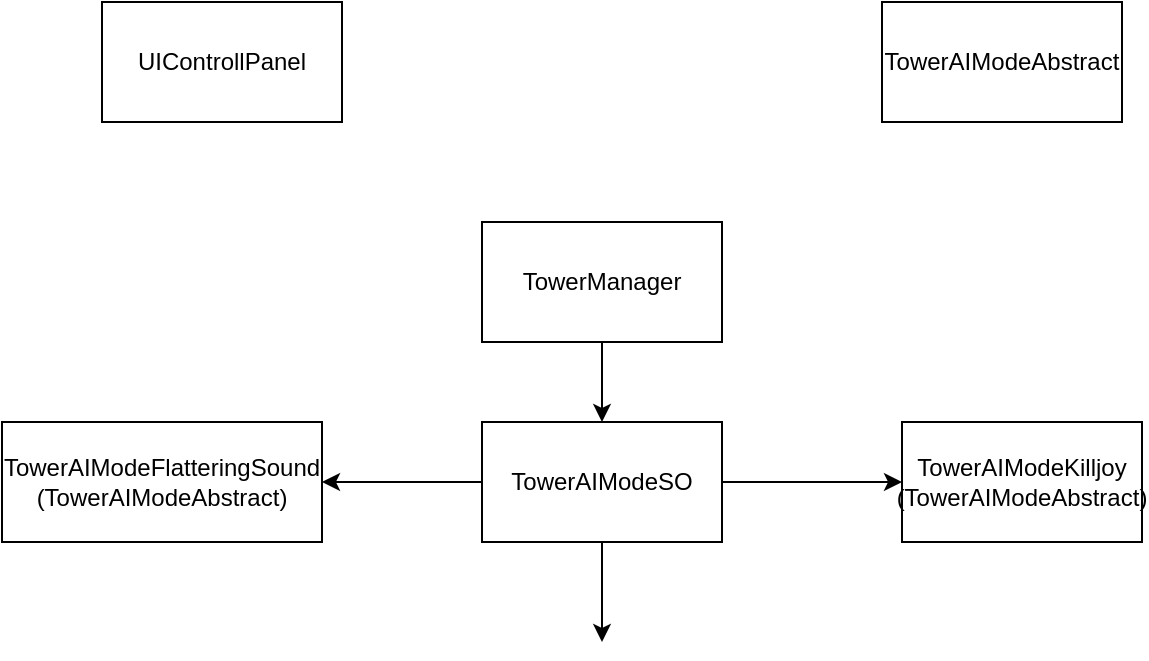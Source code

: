 <mxfile version="21.7.1" type="device">
  <diagram name="Page-1" id="cmq1UPrQhz5zJwo1KUap">
    <mxGraphModel dx="1087" dy="530" grid="1" gridSize="10" guides="1" tooltips="1" connect="1" arrows="1" fold="1" page="1" pageScale="1" pageWidth="850" pageHeight="1100" math="0" shadow="0">
      <root>
        <mxCell id="0" />
        <mxCell id="1" parent="0" />
        <mxCell id="zXElZDvhpllFaACzilFS-4" style="edgeStyle=orthogonalEdgeStyle;rounded=0;orthogonalLoop=1;jettySize=auto;html=1;" edge="1" parent="1" source="zXElZDvhpllFaACzilFS-11">
          <mxGeometry relative="1" as="geometry">
            <mxPoint x="360.0" y="570" as="targetPoint" />
          </mxGeometry>
        </mxCell>
        <mxCell id="zXElZDvhpllFaACzilFS-1" value="TowerManager" style="rounded=0;whiteSpace=wrap;html=1;" vertex="1" parent="1">
          <mxGeometry x="300" y="360" width="120" height="60" as="geometry" />
        </mxCell>
        <mxCell id="zXElZDvhpllFaACzilFS-5" value="" style="endArrow=classic;html=1;rounded=0;entryX=0;entryY=0.5;entryDx=0;entryDy=0;" edge="1" parent="1" target="zXElZDvhpllFaACzilFS-7">
          <mxGeometry width="50" height="50" relative="1" as="geometry">
            <mxPoint x="360" y="490" as="sourcePoint" />
            <mxPoint x="480" y="490" as="targetPoint" />
          </mxGeometry>
        </mxCell>
        <mxCell id="zXElZDvhpllFaACzilFS-6" value="" style="endArrow=classic;html=1;rounded=0;entryX=1;entryY=0.5;entryDx=0;entryDy=0;" edge="1" parent="1" target="zXElZDvhpllFaACzilFS-8">
          <mxGeometry width="50" height="50" relative="1" as="geometry">
            <mxPoint x="360" y="490" as="sourcePoint" />
            <mxPoint x="300" y="490" as="targetPoint" />
          </mxGeometry>
        </mxCell>
        <mxCell id="zXElZDvhpllFaACzilFS-7" value="TowerAIModeKilljoy&lt;br&gt;(TowerAIModeAbstract)" style="rounded=0;whiteSpace=wrap;html=1;" vertex="1" parent="1">
          <mxGeometry x="510" y="460" width="120" height="60" as="geometry" />
        </mxCell>
        <mxCell id="zXElZDvhpllFaACzilFS-8" value="TowerAIModeFlatteringSound&lt;br&gt;(TowerAIModeAbstract)" style="rounded=0;whiteSpace=wrap;html=1;" vertex="1" parent="1">
          <mxGeometry x="60" y="460" width="160" height="60" as="geometry" />
        </mxCell>
        <mxCell id="zXElZDvhpllFaACzilFS-9" value="TowerAIModeAbstract" style="rounded=0;whiteSpace=wrap;html=1;" vertex="1" parent="1">
          <mxGeometry x="500" y="250" width="120" height="60" as="geometry" />
        </mxCell>
        <mxCell id="zXElZDvhpllFaACzilFS-10" value="UIControllPanel" style="rounded=0;whiteSpace=wrap;html=1;" vertex="1" parent="1">
          <mxGeometry x="110" y="250" width="120" height="60" as="geometry" />
        </mxCell>
        <mxCell id="zXElZDvhpllFaACzilFS-12" value="" style="edgeStyle=orthogonalEdgeStyle;rounded=0;orthogonalLoop=1;jettySize=auto;html=1;" edge="1" parent="1" source="zXElZDvhpllFaACzilFS-1" target="zXElZDvhpllFaACzilFS-11">
          <mxGeometry relative="1" as="geometry">
            <mxPoint x="360.0" y="570" as="targetPoint" />
            <mxPoint x="360" y="420" as="sourcePoint" />
          </mxGeometry>
        </mxCell>
        <mxCell id="zXElZDvhpllFaACzilFS-11" value="TowerAIModeSO" style="rounded=0;whiteSpace=wrap;html=1;" vertex="1" parent="1">
          <mxGeometry x="300" y="460" width="120" height="60" as="geometry" />
        </mxCell>
      </root>
    </mxGraphModel>
  </diagram>
</mxfile>
